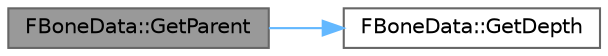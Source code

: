 digraph "FBoneData::GetParent"
{
 // INTERACTIVE_SVG=YES
 // LATEX_PDF_SIZE
  bgcolor="transparent";
  edge [fontname=Helvetica,fontsize=10,labelfontname=Helvetica,labelfontsize=10];
  node [fontname=Helvetica,fontsize=10,shape=box,height=0.2,width=0.4];
  rankdir="LR";
  Node1 [id="Node000001",label="FBoneData::GetParent",height=0.2,width=0.4,color="gray40", fillcolor="grey60", style="filled", fontcolor="black",tooltip=" "];
  Node1 -> Node2 [id="edge1_Node000001_Node000002",color="steelblue1",style="solid",tooltip=" "];
  Node2 [id="Node000002",label="FBoneData::GetDepth",height=0.2,width=0.4,color="grey40", fillcolor="white", style="filled",URL="$d6/d33/classFBoneData.html#acbf3005ac49c0eb27f861986a7c8cad6",tooltip=" "];
}
